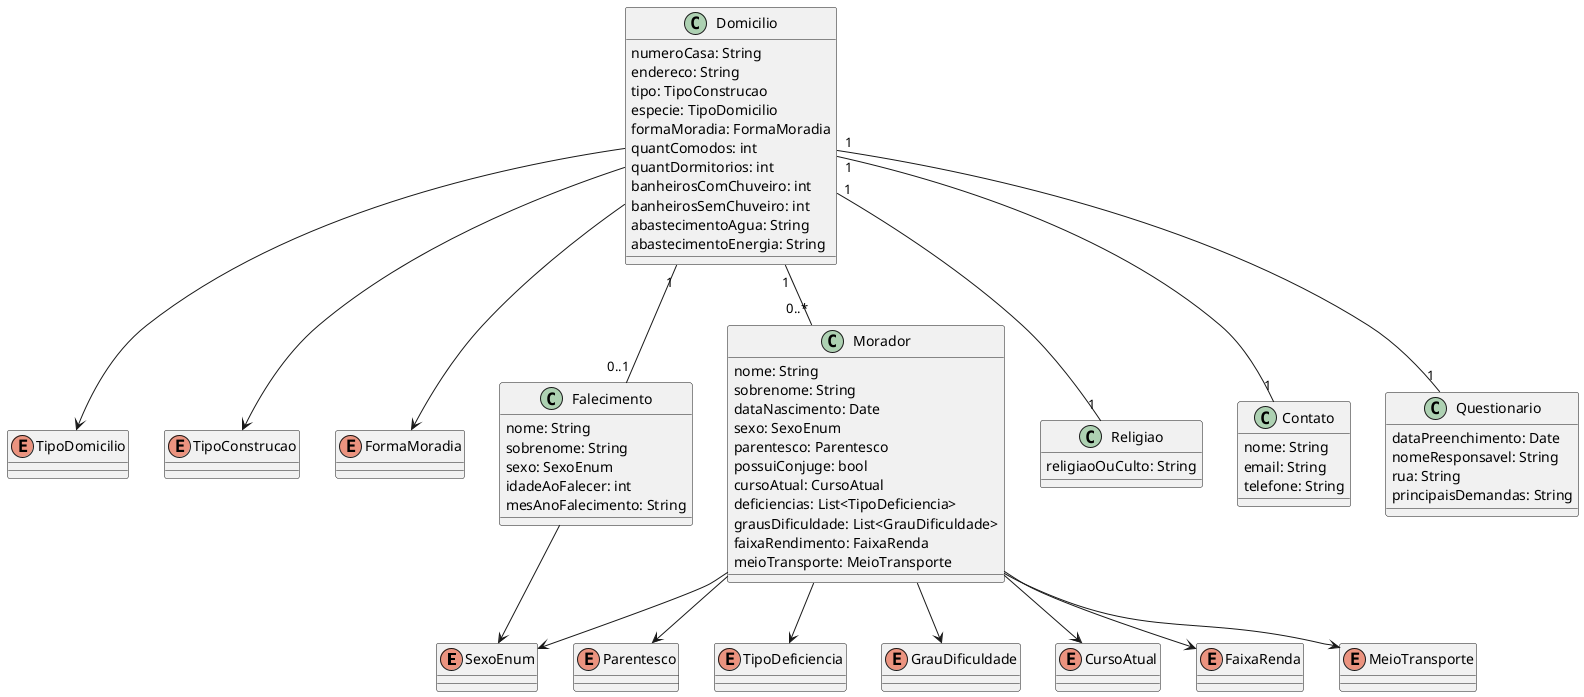 @startuml DiagramaDeClasses_Reduzido

enum SexoEnum
enum TipoDomicilio
enum TipoConstrucao
enum Parentesco
enum FormaMoradia
enum TipoDeficiencia
enum GrauDificuldade
enum CursoAtual
enum FaixaRenda
enum MeioTransporte

class Domicilio {
  numeroCasa: String
  endereco: String
  tipo: TipoConstrucao
  especie: TipoDomicilio
  formaMoradia: FormaMoradia
  quantComodos: int
  quantDormitorios: int
  banheirosComChuveiro: int
  banheirosSemChuveiro: int
  abastecimentoAgua: String
  abastecimentoEnergia: String
}

class Morador {
  nome: String
  sobrenome: String
  dataNascimento: Date
  sexo: SexoEnum
  parentesco: Parentesco
  possuiConjuge: bool
  cursoAtual: CursoAtual
  deficiencias: List<TipoDeficiencia>
  grausDificuldade: List<GrauDificuldade>
  faixaRendimento: FaixaRenda
  meioTransporte: MeioTransporte
}

class Falecimento {
  nome: String
  sobrenome: String
  sexo: SexoEnum
  idadeAoFalecer: int
  mesAnoFalecimento: String
}

class Religiao {
  religiaoOuCulto: String
}

class Contato {
  nome: String
  email: String
  telefone: String
}

class Questionario {
  dataPreenchimento: Date
  nomeResponsavel: String
  rua: String
  principaisDemandas: String
}

Domicilio "1" -- "0..*" Morador
Domicilio "1" -- "0..1" Falecimento
Domicilio "1" -- "1" Religiao
Domicilio "1" -- "1" Contato
Domicilio "1" -- "1" Questionario

Domicilio --> TipoConstrucao
Domicilio --> TipoDomicilio
Domicilio --> FormaMoradia

Morador --> SexoEnum
Morador --> Parentesco
Morador --> CursoAtual
Morador --> TipoDeficiencia
Morador --> GrauDificuldade
Morador --> FaixaRenda
Morador --> MeioTransporte

Falecimento --> SexoEnum

@enduml
